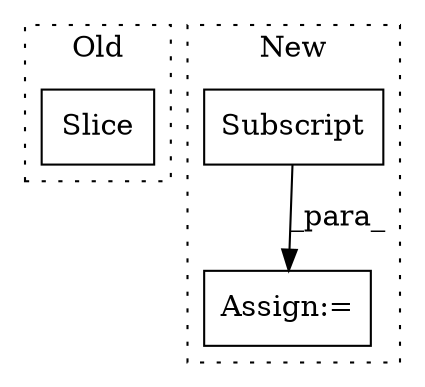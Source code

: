 digraph G {
subgraph cluster0 {
1 [label="Slice" a="80" s="2390" l="1" shape="box"];
label = "Old";
style="dotted";
}
subgraph cluster1 {
2 [label="Subscript" a="63" s="1737,0" l="11,0" shape="box"];
3 [label="Assign:=" a="68" s="1734" l="3" shape="box"];
label = "New";
style="dotted";
}
2 -> 3 [label="_para_"];
}